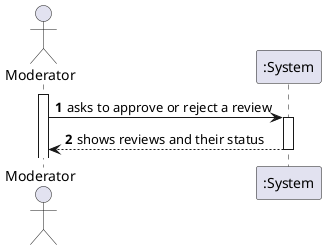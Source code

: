 @startuml
'https://plantuml.com/sequence-diagram

autoactivate on
autonumber

actor "Moderator" as Mod
participant ":System" as System

activate Mod

Mod -> System: asks to approve or reject a review
System --> Mod: shows reviews and their status


@enduml
